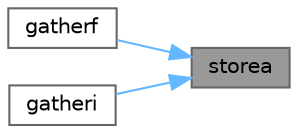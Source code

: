 digraph "storea"
{
 // LATEX_PDF_SIZE
  bgcolor="transparent";
  edge [fontname=Helvetica,fontsize=10,labelfontname=Helvetica,labelfontsize=10];
  node [fontname=Helvetica,fontsize=10,shape=box,height=0.2,width=0.4];
  rankdir="RL";
  Node1 [id="Node000001",label="storea",height=0.2,width=0.4,color="gray40", fillcolor="grey60", style="filled", fontcolor="black",tooltip="Store a vector to a 16B aligned memory address."];
  Node1 -> Node2 [id="edge1_Node000001_Node000002",dir="back",color="steelblue1",style="solid",tooltip=" "];
  Node2 [id="Node000002",label="gatherf",height=0.2,width=0.4,color="grey40", fillcolor="white", style="filled",URL="$astcenc__vecmathlib__sse__4_8h.html#aff91c3b09a7495ae8a23556c9c29817a",tooltip="Load a vector of gathered results from an array;"];
  Node1 -> Node3 [id="edge2_Node000001_Node000003",dir="back",color="steelblue1",style="solid",tooltip=" "];
  Node3 [id="Node000003",label="gatheri",height=0.2,width=0.4,color="grey40", fillcolor="white", style="filled",URL="$astcenc__vecmathlib__sse__4_8h.html#a539d4d222e2f5ee27469fc38845cd170",tooltip="Gather N (vector width) indices from the array."];
}
